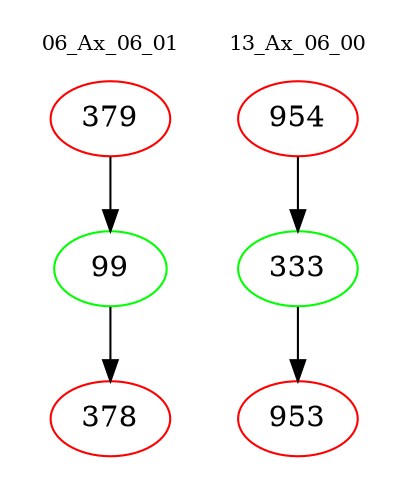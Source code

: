 digraph{
subgraph cluster_0 {
color = white
label = "06_Ax_06_01";
fontsize=10;
T0_379 [label="379", color="red"]
T0_379 -> T0_99 [color="black"]
T0_99 [label="99", color="green"]
T0_99 -> T0_378 [color="black"]
T0_378 [label="378", color="red"]
}
subgraph cluster_1 {
color = white
label = "13_Ax_06_00";
fontsize=10;
T1_954 [label="954", color="red"]
T1_954 -> T1_333 [color="black"]
T1_333 [label="333", color="green"]
T1_333 -> T1_953 [color="black"]
T1_953 [label="953", color="red"]
}
}
